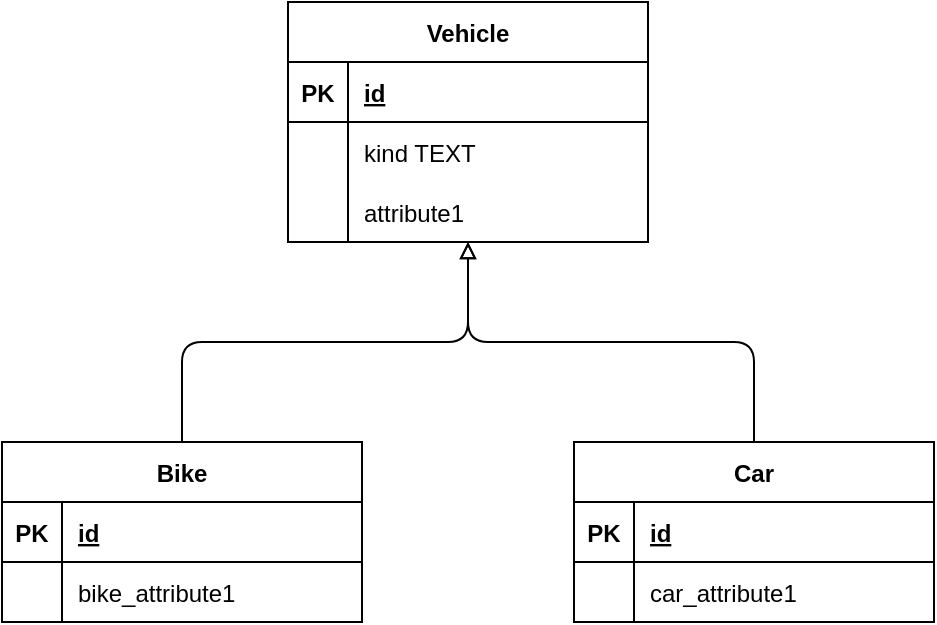 <mxfile version="16.1.2" type="device"><diagram id="7h7oCQrdNkyREhqn8iyO" name="Page-1"><mxGraphModel dx="1422" dy="857" grid="1" gridSize="10" guides="1" tooltips="1" connect="1" arrows="1" fold="1" page="1" pageScale="1" pageWidth="827" pageHeight="1169" math="0" shadow="0"><root><mxCell id="0"/><mxCell id="1" parent="0"/><mxCell id="NIGxp2LyVc3L7e7X1Ri7-4" value="Vehicle" style="shape=table;startSize=30;container=1;collapsible=1;childLayout=tableLayout;fixedRows=1;rowLines=0;fontStyle=1;align=center;resizeLast=1;" vertex="1" parent="1"><mxGeometry x="470" y="190" width="180" height="120" as="geometry"/></mxCell><mxCell id="NIGxp2LyVc3L7e7X1Ri7-5" value="" style="shape=partialRectangle;collapsible=0;dropTarget=0;pointerEvents=0;fillColor=none;top=0;left=0;bottom=1;right=0;points=[[0,0.5],[1,0.5]];portConstraint=eastwest;" vertex="1" parent="NIGxp2LyVc3L7e7X1Ri7-4"><mxGeometry y="30" width="180" height="30" as="geometry"/></mxCell><mxCell id="NIGxp2LyVc3L7e7X1Ri7-6" value="PK" style="shape=partialRectangle;connectable=0;fillColor=none;top=0;left=0;bottom=0;right=0;fontStyle=1;overflow=hidden;" vertex="1" parent="NIGxp2LyVc3L7e7X1Ri7-5"><mxGeometry width="30" height="30" as="geometry"><mxRectangle width="30" height="30" as="alternateBounds"/></mxGeometry></mxCell><mxCell id="NIGxp2LyVc3L7e7X1Ri7-7" value="id" style="shape=partialRectangle;connectable=0;fillColor=none;top=0;left=0;bottom=0;right=0;align=left;spacingLeft=6;fontStyle=5;overflow=hidden;" vertex="1" parent="NIGxp2LyVc3L7e7X1Ri7-5"><mxGeometry x="30" width="150" height="30" as="geometry"><mxRectangle width="150" height="30" as="alternateBounds"/></mxGeometry></mxCell><mxCell id="NIGxp2LyVc3L7e7X1Ri7-8" value="" style="shape=partialRectangle;collapsible=0;dropTarget=0;pointerEvents=0;fillColor=none;top=0;left=0;bottom=0;right=0;points=[[0,0.5],[1,0.5]];portConstraint=eastwest;" vertex="1" parent="NIGxp2LyVc3L7e7X1Ri7-4"><mxGeometry y="60" width="180" height="30" as="geometry"/></mxCell><mxCell id="NIGxp2LyVc3L7e7X1Ri7-9" value="" style="shape=partialRectangle;connectable=0;fillColor=none;top=0;left=0;bottom=0;right=0;editable=1;overflow=hidden;" vertex="1" parent="NIGxp2LyVc3L7e7X1Ri7-8"><mxGeometry width="30" height="30" as="geometry"><mxRectangle width="30" height="30" as="alternateBounds"/></mxGeometry></mxCell><mxCell id="NIGxp2LyVc3L7e7X1Ri7-10" value="kind TEXT" style="shape=partialRectangle;connectable=0;fillColor=none;top=0;left=0;bottom=0;right=0;align=left;spacingLeft=6;overflow=hidden;" vertex="1" parent="NIGxp2LyVc3L7e7X1Ri7-8"><mxGeometry x="30" width="150" height="30" as="geometry"><mxRectangle width="150" height="30" as="alternateBounds"/></mxGeometry></mxCell><mxCell id="NIGxp2LyVc3L7e7X1Ri7-11" value="" style="shape=partialRectangle;collapsible=0;dropTarget=0;pointerEvents=0;fillColor=none;top=0;left=0;bottom=0;right=0;points=[[0,0.5],[1,0.5]];portConstraint=eastwest;" vertex="1" parent="NIGxp2LyVc3L7e7X1Ri7-4"><mxGeometry y="90" width="180" height="30" as="geometry"/></mxCell><mxCell id="NIGxp2LyVc3L7e7X1Ri7-12" value="" style="shape=partialRectangle;connectable=0;fillColor=none;top=0;left=0;bottom=0;right=0;editable=1;overflow=hidden;" vertex="1" parent="NIGxp2LyVc3L7e7X1Ri7-11"><mxGeometry width="30" height="30" as="geometry"><mxRectangle width="30" height="30" as="alternateBounds"/></mxGeometry></mxCell><mxCell id="NIGxp2LyVc3L7e7X1Ri7-13" value="attribute1" style="shape=partialRectangle;connectable=0;fillColor=none;top=0;left=0;bottom=0;right=0;align=left;spacingLeft=6;overflow=hidden;" vertex="1" parent="NIGxp2LyVc3L7e7X1Ri7-11"><mxGeometry x="30" width="150" height="30" as="geometry"><mxRectangle width="150" height="30" as="alternateBounds"/></mxGeometry></mxCell><mxCell id="NIGxp2LyVc3L7e7X1Ri7-47" value="Bike" style="shape=table;startSize=30;container=1;collapsible=1;childLayout=tableLayout;fixedRows=1;rowLines=0;fontStyle=1;align=center;resizeLast=1;" vertex="1" parent="1"><mxGeometry x="327" y="410" width="180" height="90" as="geometry"/></mxCell><mxCell id="NIGxp2LyVc3L7e7X1Ri7-48" value="" style="shape=partialRectangle;collapsible=0;dropTarget=0;pointerEvents=0;fillColor=none;top=0;left=0;bottom=1;right=0;points=[[0,0.5],[1,0.5]];portConstraint=eastwest;" vertex="1" parent="NIGxp2LyVc3L7e7X1Ri7-47"><mxGeometry y="30" width="180" height="30" as="geometry"/></mxCell><mxCell id="NIGxp2LyVc3L7e7X1Ri7-49" value="PK" style="shape=partialRectangle;connectable=0;fillColor=none;top=0;left=0;bottom=0;right=0;fontStyle=1;overflow=hidden;" vertex="1" parent="NIGxp2LyVc3L7e7X1Ri7-48"><mxGeometry width="30" height="30" as="geometry"><mxRectangle width="30" height="30" as="alternateBounds"/></mxGeometry></mxCell><mxCell id="NIGxp2LyVc3L7e7X1Ri7-50" value="id" style="shape=partialRectangle;connectable=0;fillColor=none;top=0;left=0;bottom=0;right=0;align=left;spacingLeft=6;fontStyle=5;overflow=hidden;" vertex="1" parent="NIGxp2LyVc3L7e7X1Ri7-48"><mxGeometry x="30" width="150" height="30" as="geometry"><mxRectangle width="150" height="30" as="alternateBounds"/></mxGeometry></mxCell><mxCell id="NIGxp2LyVc3L7e7X1Ri7-54" value="" style="shape=partialRectangle;collapsible=0;dropTarget=0;pointerEvents=0;fillColor=none;top=0;left=0;bottom=0;right=0;points=[[0,0.5],[1,0.5]];portConstraint=eastwest;" vertex="1" parent="NIGxp2LyVc3L7e7X1Ri7-47"><mxGeometry y="60" width="180" height="30" as="geometry"/></mxCell><mxCell id="NIGxp2LyVc3L7e7X1Ri7-55" value="" style="shape=partialRectangle;connectable=0;fillColor=none;top=0;left=0;bottom=0;right=0;editable=1;overflow=hidden;" vertex="1" parent="NIGxp2LyVc3L7e7X1Ri7-54"><mxGeometry width="30" height="30" as="geometry"><mxRectangle width="30" height="30" as="alternateBounds"/></mxGeometry></mxCell><mxCell id="NIGxp2LyVc3L7e7X1Ri7-56" value="bike_attribute1" style="shape=partialRectangle;connectable=0;fillColor=none;top=0;left=0;bottom=0;right=0;align=left;spacingLeft=6;overflow=hidden;" vertex="1" parent="NIGxp2LyVc3L7e7X1Ri7-54"><mxGeometry x="30" width="150" height="30" as="geometry"><mxRectangle width="150" height="30" as="alternateBounds"/></mxGeometry></mxCell><mxCell id="NIGxp2LyVc3L7e7X1Ri7-66" value="Car" style="shape=table;startSize=30;container=1;collapsible=1;childLayout=tableLayout;fixedRows=1;rowLines=0;fontStyle=1;align=center;resizeLast=1;" vertex="1" parent="1"><mxGeometry x="613" y="410" width="180" height="90" as="geometry"/></mxCell><mxCell id="NIGxp2LyVc3L7e7X1Ri7-67" value="" style="shape=partialRectangle;collapsible=0;dropTarget=0;pointerEvents=0;fillColor=none;top=0;left=0;bottom=1;right=0;points=[[0,0.5],[1,0.5]];portConstraint=eastwest;" vertex="1" parent="NIGxp2LyVc3L7e7X1Ri7-66"><mxGeometry y="30" width="180" height="30" as="geometry"/></mxCell><mxCell id="NIGxp2LyVc3L7e7X1Ri7-68" value="PK" style="shape=partialRectangle;connectable=0;fillColor=none;top=0;left=0;bottom=0;right=0;fontStyle=1;overflow=hidden;" vertex="1" parent="NIGxp2LyVc3L7e7X1Ri7-67"><mxGeometry width="30" height="30" as="geometry"><mxRectangle width="30" height="30" as="alternateBounds"/></mxGeometry></mxCell><mxCell id="NIGxp2LyVc3L7e7X1Ri7-69" value="id" style="shape=partialRectangle;connectable=0;fillColor=none;top=0;left=0;bottom=0;right=0;align=left;spacingLeft=6;fontStyle=5;overflow=hidden;" vertex="1" parent="NIGxp2LyVc3L7e7X1Ri7-67"><mxGeometry x="30" width="150" height="30" as="geometry"><mxRectangle width="150" height="30" as="alternateBounds"/></mxGeometry></mxCell><mxCell id="NIGxp2LyVc3L7e7X1Ri7-73" value="" style="shape=partialRectangle;collapsible=0;dropTarget=0;pointerEvents=0;fillColor=none;top=0;left=0;bottom=0;right=0;points=[[0,0.5],[1,0.5]];portConstraint=eastwest;" vertex="1" parent="NIGxp2LyVc3L7e7X1Ri7-66"><mxGeometry y="60" width="180" height="30" as="geometry"/></mxCell><mxCell id="NIGxp2LyVc3L7e7X1Ri7-74" value="" style="shape=partialRectangle;connectable=0;fillColor=none;top=0;left=0;bottom=0;right=0;editable=1;overflow=hidden;" vertex="1" parent="NIGxp2LyVc3L7e7X1Ri7-73"><mxGeometry width="30" height="30" as="geometry"><mxRectangle width="30" height="30" as="alternateBounds"/></mxGeometry></mxCell><mxCell id="NIGxp2LyVc3L7e7X1Ri7-75" value="car_attribute1" style="shape=partialRectangle;connectable=0;fillColor=none;top=0;left=0;bottom=0;right=0;align=left;spacingLeft=6;overflow=hidden;" vertex="1" parent="NIGxp2LyVc3L7e7X1Ri7-73"><mxGeometry x="30" width="150" height="30" as="geometry"><mxRectangle width="150" height="30" as="alternateBounds"/></mxGeometry></mxCell><mxCell id="NIGxp2LyVc3L7e7X1Ri7-88" value="" style="edgeStyle=elbowEdgeStyle;elbow=vertical;endArrow=block;html=1;rounded=1;endFill=0;" edge="1" parent="1" source="NIGxp2LyVc3L7e7X1Ri7-47" target="NIGxp2LyVc3L7e7X1Ri7-4"><mxGeometry width="50" height="50" relative="1" as="geometry"><mxPoint x="580" y="460" as="sourcePoint"/><mxPoint x="630" y="410" as="targetPoint"/></mxGeometry></mxCell><mxCell id="NIGxp2LyVc3L7e7X1Ri7-89" value="" style="edgeStyle=elbowEdgeStyle;elbow=vertical;endArrow=block;html=1;rounded=1;endFill=0;" edge="1" parent="1" source="NIGxp2LyVc3L7e7X1Ri7-66" target="NIGxp2LyVc3L7e7X1Ri7-4"><mxGeometry width="50" height="50" relative="1" as="geometry"><mxPoint x="424" y="510" as="sourcePoint"/><mxPoint x="570" y="320" as="targetPoint"/></mxGeometry></mxCell></root></mxGraphModel></diagram></mxfile>